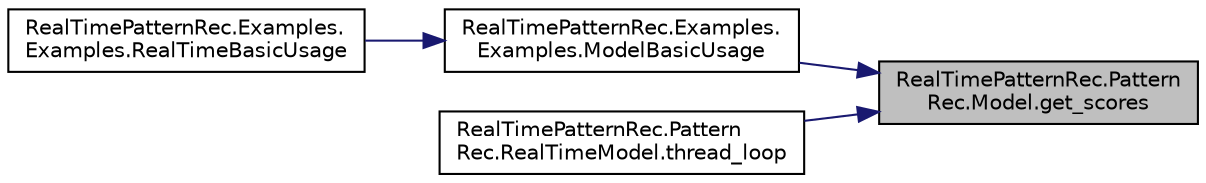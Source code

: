 digraph "RealTimePatternRec.PatternRec.Model.get_scores"
{
 // LATEX_PDF_SIZE
  edge [fontname="Helvetica",fontsize="10",labelfontname="Helvetica",labelfontsize="10"];
  node [fontname="Helvetica",fontsize="10",shape=record];
  rankdir="RL";
  Node1 [label="RealTimePatternRec.Pattern\lRec.Model.get_scores",height=0.2,width=0.4,color="black", fillcolor="grey75", style="filled", fontcolor="black",tooltip="predicts scores for a single input of filtered data"];
  Node1 -> Node2 [dir="back",color="midnightblue",fontsize="10",style="solid"];
  Node2 [label="RealTimePatternRec.Examples.\lExamples.ModelBasicUsage",height=0.2,width=0.4,color="black", fillcolor="white", style="filled",URL="$class_real_time_pattern_rec_1_1_examples_1_1_examples.html#ae7c8bd3a27b88f51f5dfe2d80fd44055",tooltip=" "];
  Node2 -> Node3 [dir="back",color="midnightblue",fontsize="10",style="solid"];
  Node3 [label="RealTimePatternRec.Examples.\lExamples.RealTimeBasicUsage",height=0.2,width=0.4,color="black", fillcolor="white", style="filled",URL="$class_real_time_pattern_rec_1_1_examples_1_1_examples.html#ab943be10309862940903952cad6ee12e",tooltip=" "];
  Node1 -> Node4 [dir="back",color="midnightblue",fontsize="10",style="solid"];
  Node4 [label="RealTimePatternRec.Pattern\lRec.RealTimeModel.thread_loop",height=0.2,width=0.4,color="black", fillcolor="white", style="filled",URL="$class_real_time_pattern_rec_1_1_pattern_rec_1_1_real_time_model.html#a30b351c083f3a1ffc12eb1f2e1481fe4",tooltip="override DataLoggers thread to filter all inputs and make a prediction on each successive data grab"];
}
